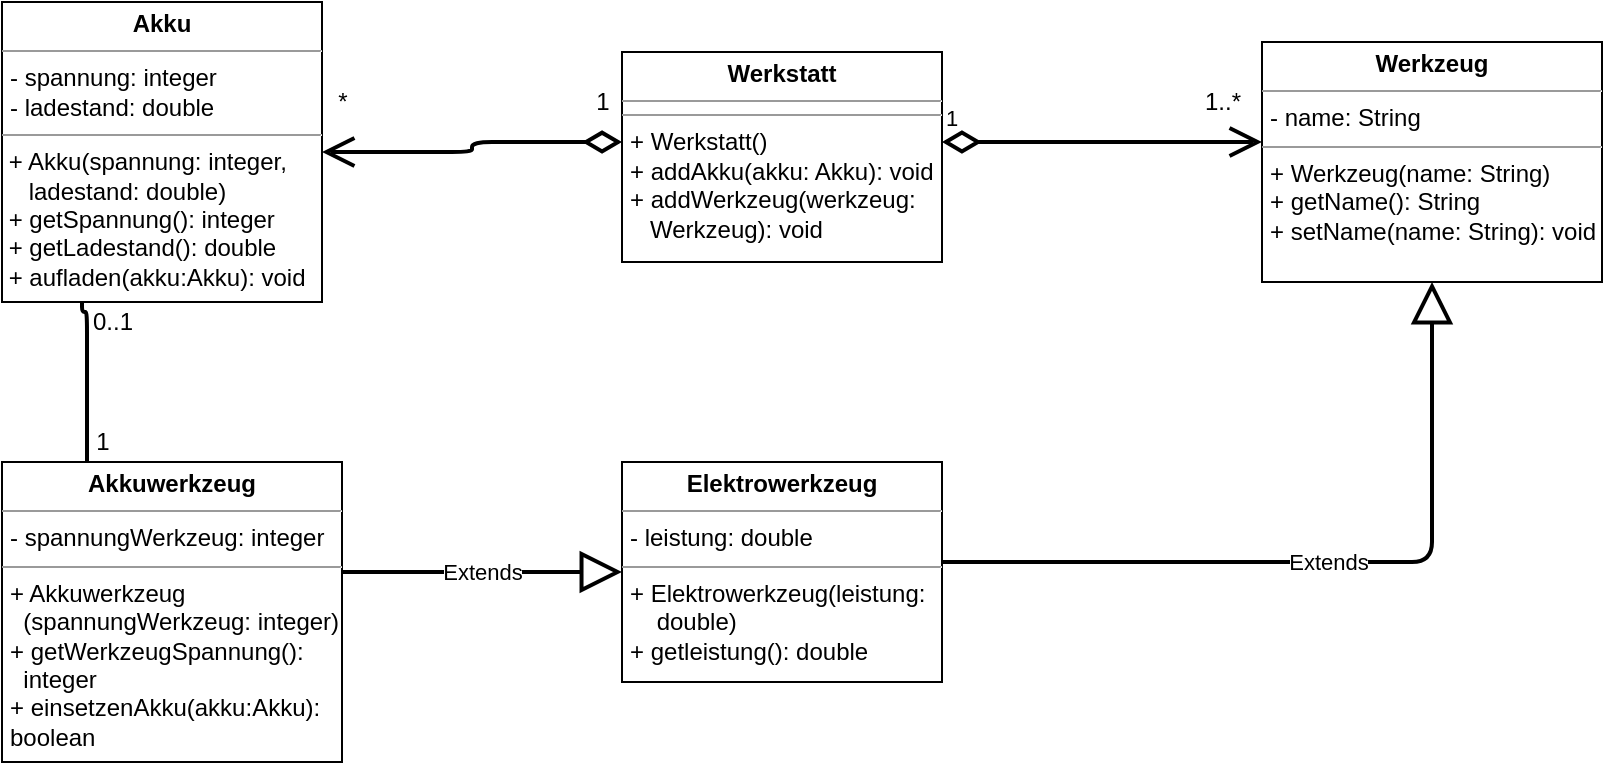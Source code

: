 <mxfile version="13.9.9" type="github">
  <diagram id="C5RBs43oDa-KdzZeNtuy" name="Page-1">
    <mxGraphModel dx="1038" dy="575" grid="1" gridSize="10" guides="1" tooltips="1" connect="1" arrows="1" fold="1" page="1" pageScale="1" pageWidth="827" pageHeight="1169" math="0" shadow="0">
      <root>
        <mxCell id="WIyWlLk6GJQsqaUBKTNV-0" />
        <mxCell id="WIyWlLk6GJQsqaUBKTNV-1" parent="WIyWlLk6GJQsqaUBKTNV-0" />
        <mxCell id="Zusd6b6crk5_taqf4M3a-0" value="&lt;p style=&quot;margin: 0px ; margin-top: 4px ; text-align: center&quot;&gt;&lt;b&gt;Werkstatt&lt;/b&gt;&lt;br&gt;&lt;/p&gt;&lt;hr size=&quot;1&quot;&gt;&lt;hr size=&quot;1&quot;&gt;&lt;p style=&quot;margin: 0px ; margin-left: 4px&quot;&gt;+ Werkstatt()&lt;/p&gt;&lt;p style=&quot;margin: 0px ; margin-left: 4px&quot;&gt;+ addAkku(akku: Akku): void&lt;br&gt;&lt;/p&gt;&lt;p style=&quot;margin: 0px ; margin-left: 4px&quot;&gt;+ addWerkzeug(werkzeug: &lt;br&gt;&lt;/p&gt;&lt;p style=&quot;margin: 0px ; margin-left: 4px&quot;&gt;&amp;nbsp;&amp;nbsp; Werkzeug): void&lt;br&gt;&lt;/p&gt;" style="verticalAlign=top;align=left;overflow=fill;fontSize=12;fontFamily=Helvetica;html=1;" vertex="1" parent="WIyWlLk6GJQsqaUBKTNV-1">
          <mxGeometry x="310" y="155" width="160" height="105" as="geometry" />
        </mxCell>
        <mxCell id="Zusd6b6crk5_taqf4M3a-8" value="&lt;p style=&quot;margin: 0px ; margin-top: 4px ; text-align: center&quot;&gt;&lt;b&gt;Werkzeug&lt;/b&gt;&lt;/p&gt;&lt;hr size=&quot;1&quot;&gt;&lt;p style=&quot;margin: 0px ; margin-left: 4px&quot;&gt;- name: String&lt;br&gt;&lt;/p&gt;&lt;hr size=&quot;1&quot;&gt;&lt;p style=&quot;margin: 0px ; margin-left: 4px&quot;&gt;+ Werkzeug(name: String)&lt;br&gt;&lt;/p&gt;&lt;p style=&quot;margin: 0px ; margin-left: 4px&quot;&gt;+ getName(): String&lt;/p&gt;&lt;p style=&quot;margin: 0px ; margin-left: 4px&quot;&gt;+ setName(name: String): void&lt;br&gt;&lt;/p&gt;" style="verticalAlign=top;align=left;overflow=fill;fontSize=12;fontFamily=Helvetica;html=1;" vertex="1" parent="WIyWlLk6GJQsqaUBKTNV-1">
          <mxGeometry x="630" y="150" width="170" height="120" as="geometry" />
        </mxCell>
        <mxCell id="Zusd6b6crk5_taqf4M3a-9" value="&lt;p style=&quot;margin: 0px ; margin-top: 4px ; text-align: center&quot;&gt;&lt;b&gt;Akku&lt;/b&gt;&lt;/p&gt;&lt;hr size=&quot;1&quot;&gt;&lt;p style=&quot;margin: 0px ; margin-left: 4px&quot;&gt;- spannung: integer&lt;/p&gt;&lt;p style=&quot;margin: 0px ; margin-left: 4px&quot;&gt;- ladestand: double&lt;br&gt;&lt;/p&gt;&lt;hr size=&quot;1&quot;&gt;&lt;div&gt;&amp;nbsp;+ Akku(spannung: integer,&lt;/div&gt;&lt;div&gt;&amp;nbsp;&amp;nbsp;&amp;nbsp; ladestand: double)&amp;nbsp; &lt;br&gt;&lt;/div&gt;&lt;div&gt;&amp;nbsp;+ getSpannung(): integer&lt;/div&gt;&lt;div&gt;&amp;nbsp;+ getLadestand(): double&lt;/div&gt;&lt;div&gt;&amp;nbsp;+ aufladen(akku:Akku): void&lt;br&gt;&lt;/div&gt;" style="verticalAlign=top;align=left;overflow=fill;fontSize=12;fontFamily=Helvetica;html=1;" vertex="1" parent="WIyWlLk6GJQsqaUBKTNV-1">
          <mxGeometry y="130" width="160" height="150" as="geometry" />
        </mxCell>
        <mxCell id="Zusd6b6crk5_taqf4M3a-11" value="&lt;p style=&quot;margin: 0px ; margin-top: 4px ; text-align: center&quot;&gt;&lt;b&gt;Elektrowerkzeug&lt;/b&gt;&lt;/p&gt;&lt;hr size=&quot;1&quot;&gt;&lt;p style=&quot;margin: 0px ; margin-left: 4px&quot;&gt;- leistung: double&lt;br&gt;&lt;/p&gt;&lt;hr size=&quot;1&quot;&gt;&lt;p style=&quot;margin: 0px ; margin-left: 4px&quot;&gt;+ Elektrowerkzeug(leistung: &lt;br&gt;&lt;/p&gt;&lt;p style=&quot;margin: 0px ; margin-left: 4px&quot;&gt;&amp;nbsp;&amp;nbsp;&amp;nbsp; double)&lt;br&gt;&lt;/p&gt;&lt;p style=&quot;margin: 0px ; margin-left: 4px&quot;&gt;+ getleistung(): double&lt;br&gt;&lt;/p&gt;" style="verticalAlign=top;align=left;overflow=fill;fontSize=12;fontFamily=Helvetica;html=1;" vertex="1" parent="WIyWlLk6GJQsqaUBKTNV-1">
          <mxGeometry x="310" y="360" width="160" height="110" as="geometry" />
        </mxCell>
        <mxCell id="Zusd6b6crk5_taqf4M3a-15" value="&lt;p style=&quot;margin: 0px ; margin-top: 4px ; text-align: center&quot;&gt;&lt;b&gt;Akkuwerkzeug&lt;/b&gt;&lt;/p&gt;&lt;hr size=&quot;1&quot;&gt;&lt;p style=&quot;margin: 0px ; margin-left: 4px&quot;&gt;- spannungWerkzeug: integer&lt;br&gt;&lt;/p&gt;&lt;hr size=&quot;1&quot;&gt;&lt;p style=&quot;margin: 0px ; margin-left: 4px&quot;&gt;+ Akkuwerkzeug&lt;/p&gt;&lt;p style=&quot;margin: 0px ; margin-left: 4px&quot;&gt;&amp;nbsp; (spannungWerkzeug: integer)&lt;br&gt;&lt;/p&gt;&lt;p style=&quot;margin: 0px ; margin-left: 4px&quot;&gt;+ getWerkzeugSpannung(): &lt;br&gt;&lt;/p&gt;&lt;p style=&quot;margin: 0px ; margin-left: 4px&quot;&gt;&amp;nbsp; integer&lt;/p&gt;&lt;p style=&quot;margin: 0px ; margin-left: 4px&quot;&gt;+ einsetzenAkku(akku:Akku): &lt;br&gt;&lt;/p&gt;&lt;p style=&quot;margin: 0px ; margin-left: 4px&quot;&gt;boolean&lt;br&gt;&lt;/p&gt;" style="verticalAlign=top;align=left;overflow=fill;fontSize=12;fontFamily=Helvetica;html=1;" vertex="1" parent="WIyWlLk6GJQsqaUBKTNV-1">
          <mxGeometry y="360" width="170" height="150" as="geometry" />
        </mxCell>
        <mxCell id="Zusd6b6crk5_taqf4M3a-22" value="1" style="endArrow=open;html=1;endSize=12;startArrow=diamondThin;startSize=14;startFill=0;edgeStyle=orthogonalEdgeStyle;align=left;verticalAlign=bottom;strokeWidth=2;" edge="1" parent="WIyWlLk6GJQsqaUBKTNV-1">
          <mxGeometry x="-1" y="3" relative="1" as="geometry">
            <mxPoint x="470" y="200" as="sourcePoint" />
            <mxPoint x="630" y="200" as="targetPoint" />
          </mxGeometry>
        </mxCell>
        <mxCell id="Zusd6b6crk5_taqf4M3a-26" value="1..*" style="text;html=1;align=center;verticalAlign=middle;resizable=0;points=[];autosize=1;" vertex="1" parent="WIyWlLk6GJQsqaUBKTNV-1">
          <mxGeometry x="595" y="170" width="30" height="20" as="geometry" />
        </mxCell>
        <mxCell id="Zusd6b6crk5_taqf4M3a-28" value="" style="endArrow=open;html=1;endSize=12;startArrow=diamondThin;startSize=14;startFill=0;edgeStyle=orthogonalEdgeStyle;align=left;verticalAlign=bottom;strokeWidth=2;entryX=1;entryY=0.5;entryDx=0;entryDy=0;exitX=0;exitY=0.429;exitDx=0;exitDy=0;exitPerimeter=0;" edge="1" parent="WIyWlLk6GJQsqaUBKTNV-1" source="Zusd6b6crk5_taqf4M3a-0" target="Zusd6b6crk5_taqf4M3a-9">
          <mxGeometry x="-1" y="3" relative="1" as="geometry">
            <mxPoint x="300" y="200" as="sourcePoint" />
            <mxPoint x="380" y="130" as="targetPoint" />
            <Array as="points">
              <mxPoint x="235" y="200" />
              <mxPoint x="235" y="205" />
            </Array>
          </mxGeometry>
        </mxCell>
        <mxCell id="Zusd6b6crk5_taqf4M3a-29" value="1" style="text;html=1;align=center;verticalAlign=middle;resizable=0;points=[];autosize=1;" vertex="1" parent="WIyWlLk6GJQsqaUBKTNV-1">
          <mxGeometry x="290" y="170" width="20" height="20" as="geometry" />
        </mxCell>
        <mxCell id="Zusd6b6crk5_taqf4M3a-30" value="*" style="text;html=1;align=center;verticalAlign=middle;resizable=0;points=[];autosize=1;" vertex="1" parent="WIyWlLk6GJQsqaUBKTNV-1">
          <mxGeometry x="160" y="170" width="20" height="20" as="geometry" />
        </mxCell>
        <mxCell id="Zusd6b6crk5_taqf4M3a-33" value="Extends" style="endArrow=block;endSize=16;endFill=0;html=1;strokeWidth=2;entryX=0.5;entryY=1;entryDx=0;entryDy=0;" edge="1" parent="WIyWlLk6GJQsqaUBKTNV-1" target="Zusd6b6crk5_taqf4M3a-8">
          <mxGeometry width="160" relative="1" as="geometry">
            <mxPoint x="470" y="410" as="sourcePoint" />
            <mxPoint x="630" y="410" as="targetPoint" />
            <Array as="points">
              <mxPoint x="715" y="410" />
            </Array>
          </mxGeometry>
        </mxCell>
        <mxCell id="Zusd6b6crk5_taqf4M3a-34" value="Extends" style="endArrow=block;endSize=16;endFill=0;html=1;strokeWidth=2;entryX=0;entryY=0.5;entryDx=0;entryDy=0;" edge="1" parent="WIyWlLk6GJQsqaUBKTNV-1" source="Zusd6b6crk5_taqf4M3a-15" target="Zusd6b6crk5_taqf4M3a-11">
          <mxGeometry width="160" relative="1" as="geometry">
            <mxPoint x="160" y="405" as="sourcePoint" />
            <mxPoint x="310" y="405" as="targetPoint" />
            <Array as="points">
              <mxPoint x="170" y="415" />
            </Array>
          </mxGeometry>
        </mxCell>
        <mxCell id="Zusd6b6crk5_taqf4M3a-36" value="0..1" style="text;html=1;align=center;verticalAlign=middle;resizable=0;points=[];autosize=1;" vertex="1" parent="WIyWlLk6GJQsqaUBKTNV-1">
          <mxGeometry x="40" y="280" width="30" height="20" as="geometry" />
        </mxCell>
        <mxCell id="Zusd6b6crk5_taqf4M3a-37" value="1" style="text;html=1;align=center;verticalAlign=middle;resizable=0;points=[];autosize=1;" vertex="1" parent="WIyWlLk6GJQsqaUBKTNV-1">
          <mxGeometry x="40" y="340" width="20" height="20" as="geometry" />
        </mxCell>
        <mxCell id="Zusd6b6crk5_taqf4M3a-53" value="" style="endArrow=none;html=1;edgeStyle=orthogonalEdgeStyle;strokeWidth=2;exitX=0.25;exitY=1;exitDx=0;exitDy=0;entryX=0.25;entryY=0;entryDx=0;entryDy=0;" edge="1" parent="WIyWlLk6GJQsqaUBKTNV-1" source="Zusd6b6crk5_taqf4M3a-9" target="Zusd6b6crk5_taqf4M3a-15">
          <mxGeometry relative="1" as="geometry">
            <mxPoint x="20" y="300" as="sourcePoint" />
            <mxPoint x="180" y="300" as="targetPoint" />
            <Array as="points">
              <mxPoint x="40" y="285" />
              <mxPoint x="43" y="285" />
            </Array>
          </mxGeometry>
        </mxCell>
      </root>
    </mxGraphModel>
  </diagram>
</mxfile>

